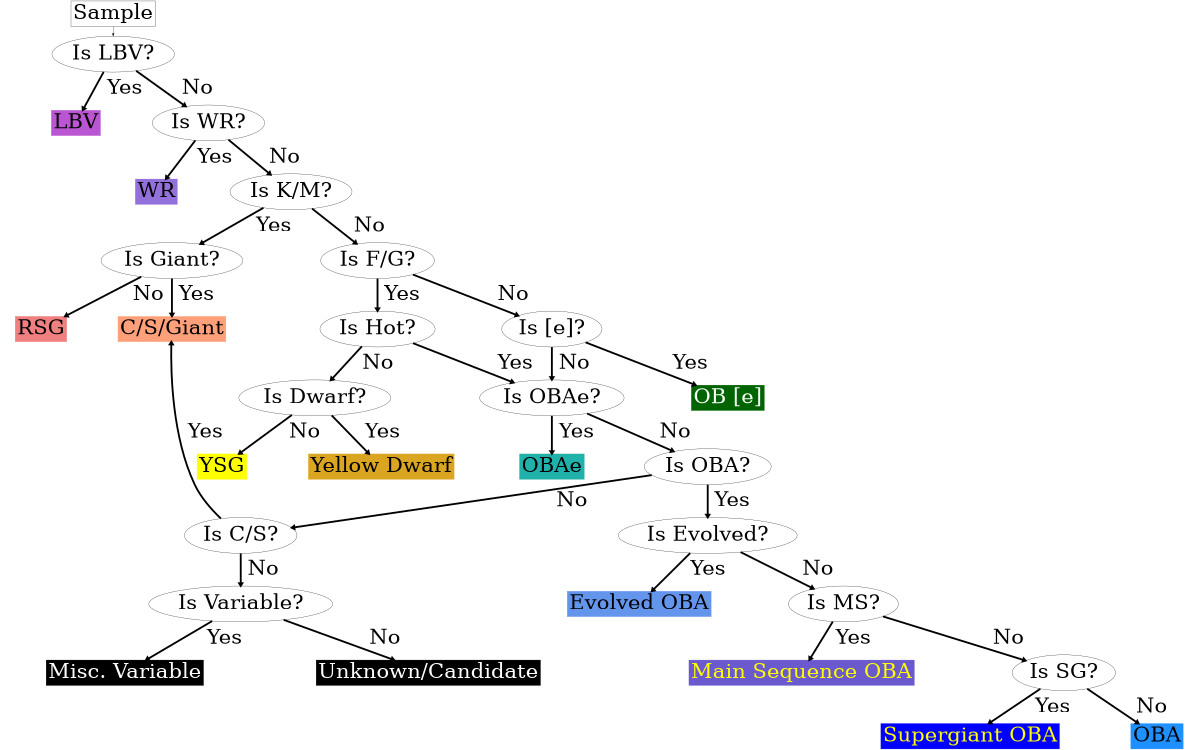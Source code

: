##Command to produce the output: "neato -Teps classify.gv > classify.eps"

digraph Classify {
ratio="fill";
 size="8,5!";
 margin=0;
graph [ resolution=150, fontsize=80 ];
node [shape=box label="Sample", fontsize=80];  Sample; 
node [shape=box label="LBV" color=mediumorchid, fontsize=80, style="filled"];  LBV; 
node [shape=box label="WR" color=mediumpurple, fontsize=80, style="filled"];  WR; 
node [shape=box label="RSG" color=lightcoral, fontsize=80, style="filled"];  RSG; 
node [shape=box label="YSG" color=yellow, fontsize=80, style="filled"];  YSG; 
node [shape=box label="OBAe" color=lightseagreen, fontsize=80, style="filled"];  OBAe; 
node [shape=box label="Evolved OBA" color=cornflowerblue, fontsize=80, style="filled"];  EvolvedOBA; 
node [shape=box label="Main Sequence OBA" color=slateblue, fontcolor="yellow", fontsize=80, style="filled"];  MainSequenceOBA; 
node [shape=box label="Supergiant OBA" color=blue, fontcolor="yellow", fontsize=80, style="filled"]; SupergiantOBA; 
node [shape=box label="OBA" color=dodgerblue, fontcolor="black", fontsize=80, style="filled"]; OBA; 
node [shape=box, label="C/S/Giant" color=lightsalmon, fontcolor="black", fontsize=80, style="filled"]; CSG;
node [shape=box, label="Yellow Dwarf" color=goldenrod, fontcolor="black", fontsize=80, style="filled"]; YD;
node [shape=box, label="OB [e]" color=darkgreen, fontcolor="white", fontsize=80, style="filled"]; Bracket;
node [shape=box, label="Misc. Variable" color=black, fontcolor="white", fontsize=80, style="filled"]; MVar;
node [shape=box, label="Unknown/Candidate" color=black, fontcolor="white", fontsize=80, style="filled"]; UC;
node [shape=ellipse,label="Is LBV?" color=black, fontcolor="black", fontsize=80, style=""]; IsLBV ;
node [shape=ellipse,label="Is WR?" color=black, fontsize=80]; IsWR ;
node [shape=ellipse,label="Is K/M?" color=black, fontsize=80]; IsKM ;
node [shape=ellipse,label="Is Giant?" color=black, fontsize=80]; IsGiant ;
node [shape=ellipse,label="Is F/G?" color=black, fontsize=80]; IsFG ;
node [shape=ellipse,label="Is Hot?" color=black, fontsize=80]; IsHot ;
node [shape=ellipse,label="Is Dwarf?" color=black, fontsize=80]; IsDwarf ;
node [shape=ellipse,label="Is [e]?" color=black, fontsize=80]; IsBracket ;
node [shape=ellipse,label="Is OBAe?" color=black, fontsize=80]; IsOBAe ;
node [shape=ellipse,label="Is OBA?" color=black, fontsize=80]; IsOBA ;
node [shape=ellipse,label="Is Evolved?" color=black, fontsize=80]; IsEvolved ;
node [shape=ellipse,label="Is MS?" color=black, fontsize=80]; IsMS ;
node [shape=ellipse,label="Is SG?" color=black, fontsize=80]; IsSG ;
node [shape=ellipse,label="Is C/S?" color=black, fontsize=80]; IsCS ;
node [shape=ellipse,label="Is Variable?" color=black, fontsize=80]; IsVariable ;

subgraph  {
    rank="same"
    Sample
  }

subgraph  {
    rank="same"
    IsLBV
  }

Sample->IsLBV ;

subgraph  {
    rank="same"
    LBV
    IsWR
  }
  
IsLBV->LBV [ label = " Yes" , fontsize=80, penwidth=7];
IsLBV->IsWR [ label = " No" , fontsize=80, penwidth=7];

subgraph  {
    rank="same"
    WR
    IsKM
  }

IsWR->WR [ label = " Yes" , fontsize=80, penwidth=7];
IsWR->IsKM [ label = " No" , fontsize=80, penwidth=7];

subgraph  {
    rank="same"
    IsGiant
    IsFG
  }

IsKM->IsGiant [ label = " Yes" , fontsize=80, penwidth=7];
IsKM->IsFG [ label = " No" , fontsize=80, penwidth=7];

subgraph  {
    rank="same"
    CSG
    RSG
    IsHot
    IsBracket
  }


IsGiant->CSG [ label = " Yes" , fontsize=80, penwidth=7];
IsGiant->RSG [ label = " No" , fontsize=80, penwidth=7];
IsFG->IsHot [ label = " Yes" , fontsize=80, penwidth=7];
IsFG->IsBracket [ label = " No" , fontsize=80, penwidth=7];


subgraph  {
    rank="same"
    IsDwarf
    IsOBAe
    Bracket
  }

IsHot->IsDwarf [ label = " No" , fontsize=80, penwidth=7];
IsHot->IsOBAe[ label = " Yes" , fontsize=80, penwidth=7];
IsBracket->IsOBAe [ label = " No" , fontsize=80, penwidth=7];
IsBracket->Bracket [ label = " Yes", fontsize=80, penwidth=7];

subgraph  {
    rank="same"
    YD
    YSG
    OBAe
    IsOBA
  }

IsDwarf->YD [ label = " Yes" , fontsize=80, penwidth=7];
IsDwarf->YSG [ label = " No" , fontsize=80, penwidth=7];
IsOBAe->OBAe [ label = " Yes" , fontsize=80, penwidth=7];
IsOBAe->IsOBA [ label = " No" , fontsize=80, penwidth=7];

subgraph  {
    rank="same"
    IsEvolved
    IsCS
  }

IsOBA->IsEvolved [ label = " Yes" , fontsize=80, penwidth=7];
IsOBA->IsCS [ label = " No" , fontsize=80, penwidth=7];
IsCS->CSG [ label = " Yes", fontsize=80, penwidth=7];

subgraph  {
    rank="same"
    EvolvedOBA
    IsMS
    IsVariable
  }

IsEvolved->EvolvedOBA [ label = " Yes" , fontsize=80, penwidth=7];
IsEvolved->IsMS [ label = " No" , fontsize=80, penwidth=7];
IsCS->IsVariable [ label = " No" , fontsize=80, penwidth=7];

subgraph  {
    rank="same"
    MainSequenceOBA
    IsSG
    MVar
    UC
  }

IsMS->MainSequenceOBA [ label = " Yes", fontsize=80, penwidth=7];
IsMS->IsSG [ label = " No" , fontsize=80, penwidth=7];
IsVariable->MVar [ label = " Yes" , fontsize=80, penwidth=7];
IsVariable->UC [ label = " No" , fontsize=80, penwidth=7];


subgraph  {
    rank="same"
    SupergiantOBA
    OBA
  }

IsSG->SupergiantOBA [ label = " Yes" , fontsize=80, penwidth=7];
IsSG->OBA [ label = " No" , fontsize=80, penwidth=7];


overlap=false
label=""
fontsize=12;

}